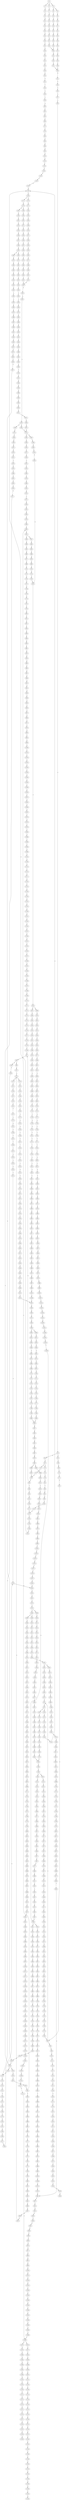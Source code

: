 strict digraph  {
	S0 -> S1 [ label = A ];
	S0 -> S2 [ label = T ];
	S0 -> S3 [ label = C ];
	S1 -> S4 [ label = C ];
	S2 -> S5 [ label = G ];
	S2 -> S6 [ label = C ];
	S3 -> S7 [ label = C ];
	S4 -> S8 [ label = T ];
	S5 -> S9 [ label = C ];
	S6 -> S10 [ label = C ];
	S7 -> S11 [ label = C ];
	S8 -> S12 [ label = G ];
	S9 -> S13 [ label = A ];
	S10 -> S14 [ label = A ];
	S11 -> S15 [ label = A ];
	S12 -> S16 [ label = G ];
	S13 -> S17 [ label = C ];
	S14 -> S18 [ label = G ];
	S15 -> S19 [ label = G ];
	S16 -> S20 [ label = T ];
	S17 -> S21 [ label = T ];
	S18 -> S22 [ label = T ];
	S19 -> S23 [ label = T ];
	S20 -> S24 [ label = G ];
	S21 -> S25 [ label = G ];
	S22 -> S26 [ label = G ];
	S23 -> S27 [ label = G ];
	S24 -> S28 [ label = C ];
	S25 -> S29 [ label = G ];
	S26 -> S30 [ label = G ];
	S27 -> S31 [ label = G ];
	S28 -> S32 [ label = T ];
	S29 -> S33 [ label = T ];
	S30 -> S34 [ label = T ];
	S31 -> S35 [ label = T ];
	S32 -> S36 [ label = A ];
	S33 -> S37 [ label = C ];
	S34 -> S38 [ label = C ];
	S35 -> S38 [ label = C ];
	S36 -> S39 [ label = C ];
	S37 -> S40 [ label = G ];
	S38 -> S41 [ label = G ];
	S39 -> S42 [ label = T ];
	S40 -> S43 [ label = T ];
	S41 -> S44 [ label = T ];
	S42 -> S45 [ label = G ];
	S43 -> S46 [ label = C ];
	S44 -> S47 [ label = C ];
	S45 -> S48 [ label = T ];
	S46 -> S49 [ label = C ];
	S47 -> S49 [ label = C ];
	S48 -> S50 [ label = A ];
	S49 -> S51 [ label = G ];
	S50 -> S52 [ label = A ];
	S51 -> S53 [ label = T ];
	S52 -> S54 [ label = C ];
	S53 -> S55 [ label = C ];
	S54 -> S56 [ label = A ];
	S55 -> S57 [ label = A ];
	S56 -> S58 [ label = C ];
	S57 -> S59 [ label = C ];
	S58 -> S60 [ label = A ];
	S59 -> S61 [ label = C ];
	S60 -> S62 [ label = C ];
	S61 -> S63 [ label = C ];
	S61 -> S64 [ label = G ];
	S62 -> S65 [ label = G ];
	S63 -> S66 [ label = T ];
	S64 -> S67 [ label = A ];
	S65 -> S68 [ label = C ];
	S66 -> S69 [ label = G ];
	S67 -> S70 [ label = A ];
	S67 -> S71 [ label = G ];
	S68 -> S72 [ label = T ];
	S69 -> S73 [ label = T ];
	S70 -> S74 [ label = T ];
	S71 -> S75 [ label = T ];
	S72 -> S76 [ label = C ];
	S73 -> S77 [ label = C ];
	S74 -> S78 [ label = C ];
	S75 -> S79 [ label = C ];
	S76 -> S80 [ label = C ];
	S77 -> S81 [ label = C ];
	S78 -> S82 [ label = C ];
	S79 -> S83 [ label = C ];
	S80 -> S84 [ label = T ];
	S81 -> S85 [ label = T ];
	S82 -> S86 [ label = T ];
	S83 -> S87 [ label = A ];
	S83 -> S88 [ label = T ];
	S84 -> S89 [ label = A ];
	S85 -> S90 [ label = A ];
	S85 -> S91 [ label = T ];
	S86 -> S92 [ label = C ];
	S87 -> S93 [ label = G ];
	S88 -> S94 [ label = C ];
	S89 -> S95 [ label = G ];
	S90 -> S96 [ label = C ];
	S91 -> S97 [ label = G ];
	S92 -> S98 [ label = G ];
	S93 -> S99 [ label = T ];
	S93 -> S100 [ label = C ];
	S94 -> S101 [ label = G ];
	S95 -> S102 [ label = A ];
	S96 -> S103 [ label = T ];
	S97 -> S104 [ label = A ];
	S97 -> S105 [ label = T ];
	S98 -> S106 [ label = A ];
	S99 -> S107 [ label = A ];
	S100 -> S108 [ label = T ];
	S101 -> S109 [ label = A ];
	S102 -> S110 [ label = A ];
	S103 -> S111 [ label = A ];
	S104 -> S112 [ label = A ];
	S105 -> S113 [ label = A ];
	S106 -> S114 [ label = A ];
	S107 -> S115 [ label = G ];
	S108 -> S116 [ label = T ];
	S109 -> S117 [ label = A ];
	S110 -> S118 [ label = C ];
	S111 -> S119 [ label = C ];
	S112 -> S120 [ label = C ];
	S113 -> S121 [ label = G ];
	S114 -> S122 [ label = C ];
	S115 -> S123 [ label = G ];
	S115 -> S124 [ label = C ];
	S116 -> S125 [ label = C ];
	S117 -> S122 [ label = C ];
	S118 -> S126 [ label = T ];
	S119 -> S127 [ label = C ];
	S120 -> S128 [ label = T ];
	S121 -> S129 [ label = G ];
	S122 -> S130 [ label = T ];
	S123 -> S131 [ label = G ];
	S124 -> S132 [ label = T ];
	S125 -> S133 [ label = A ];
	S126 -> S134 [ label = T ];
	S127 -> S135 [ label = A ];
	S128 -> S136 [ label = T ];
	S129 -> S137 [ label = A ];
	S130 -> S138 [ label = T ];
	S131 -> S139 [ label = T ];
	S132 -> S140 [ label = C ];
	S133 -> S141 [ label = C ];
	S134 -> S142 [ label = C ];
	S135 -> S143 [ label = G ];
	S136 -> S144 [ label = C ];
	S137 -> S145 [ label = G ];
	S138 -> S146 [ label = C ];
	S139 -> S147 [ label = C ];
	S140 -> S148 [ label = C ];
	S141 -> S149 [ label = G ];
	S142 -> S150 [ label = A ];
	S143 -> S151 [ label = G ];
	S144 -> S152 [ label = A ];
	S145 -> S153 [ label = A ];
	S146 -> S154 [ label = A ];
	S147 -> S155 [ label = A ];
	S148 -> S156 [ label = A ];
	S149 -> S157 [ label = C ];
	S150 -> S158 [ label = A ];
	S151 -> S159 [ label = A ];
	S152 -> S158 [ label = A ];
	S153 -> S160 [ label = G ];
	S154 -> S158 [ label = A ];
	S155 -> S161 [ label = C ];
	S156 -> S162 [ label = C ];
	S157 -> S163 [ label = C ];
	S158 -> S164 [ label = C ];
	S159 -> S165 [ label = G ];
	S160 -> S166 [ label = G ];
	S161 -> S167 [ label = T ];
	S162 -> S168 [ label = C ];
	S163 -> S169 [ label = C ];
	S164 -> S170 [ label = C ];
	S164 -> S171 [ label = T ];
	S165 -> S172 [ label = A ];
	S166 -> S173 [ label = T ];
	S167 -> S174 [ label = C ];
	S168 -> S175 [ label = G ];
	S169 -> S176 [ label = T ];
	S170 -> S177 [ label = G ];
	S171 -> S178 [ label = G ];
	S172 -> S179 [ label = G ];
	S173 -> S180 [ label = C ];
	S174 -> S181 [ label = G ];
	S175 -> S182 [ label = G ];
	S176 -> S183 [ label = T ];
	S177 -> S184 [ label = G ];
	S178 -> S185 [ label = G ];
	S178 -> S186 [ label = C ];
	S179 -> S187 [ label = T ];
	S180 -> S188 [ label = C ];
	S181 -> S189 [ label = C ];
	S182 -> S190 [ label = A ];
	S183 -> S191 [ label = C ];
	S184 -> S192 [ label = C ];
	S185 -> S193 [ label = C ];
	S186 -> S194 [ label = C ];
	S187 -> S195 [ label = C ];
	S188 -> S196 [ label = C ];
	S189 -> S197 [ label = T ];
	S190 -> S198 [ label = C ];
	S191 -> S199 [ label = A ];
	S192 -> S200 [ label = C ];
	S193 -> S201 [ label = C ];
	S194 -> S202 [ label = C ];
	S195 -> S203 [ label = A ];
	S196 -> S204 [ label = A ];
	S196 -> S205 [ label = G ];
	S197 -> S206 [ label = T ];
	S198 -> S207 [ label = G ];
	S199 -> S208 [ label = T ];
	S200 -> S209 [ label = C ];
	S201 -> S210 [ label = C ];
	S202 -> S211 [ label = T ];
	S203 -> S212 [ label = G ];
	S204 -> S213 [ label = G ];
	S205 -> S214 [ label = G ];
	S206 -> S215 [ label = C ];
	S207 -> S216 [ label = T ];
	S208 -> S217 [ label = C ];
	S209 -> S218 [ label = A ];
	S210 -> S219 [ label = A ];
	S211 -> S220 [ label = A ];
	S212 -> S221 [ label = G ];
	S213 -> S222 [ label = A ];
	S214 -> S223 [ label = A ];
	S215 -> S224 [ label = A ];
	S216 -> S225 [ label = C ];
	S217 -> S226 [ label = C ];
	S218 -> S227 [ label = G ];
	S219 -> S228 [ label = G ];
	S220 -> S229 [ label = G ];
	S221 -> S230 [ label = A ];
	S222 -> S231 [ label = G ];
	S223 -> S232 [ label = G ];
	S224 -> S233 [ label = T ];
	S225 -> S234 [ label = G ];
	S226 -> S235 [ label = A ];
	S227 -> S236 [ label = T ];
	S228 -> S237 [ label = G ];
	S229 -> S238 [ label = G ];
	S230 -> S239 [ label = C ];
	S231 -> S240 [ label = C ];
	S232 -> S241 [ label = G ];
	S233 -> S242 [ label = C ];
	S234 -> S243 [ label = T ];
	S235 -> S244 [ label = G ];
	S236 -> S245 [ label = T ];
	S237 -> S246 [ label = T ];
	S238 -> S247 [ label = T ];
	S239 -> S248 [ label = C ];
	S240 -> S249 [ label = C ];
	S241 -> S250 [ label = C ];
	S242 -> S251 [ label = C ];
	S243 -> S252 [ label = G ];
	S244 -> S253 [ label = A ];
	S245 -> S254 [ label = G ];
	S246 -> S255 [ label = G ];
	S247 -> S256 [ label = G ];
	S248 -> S257 [ label = A ];
	S249 -> S258 [ label = A ];
	S250 -> S259 [ label = G ];
	S251 -> S235 [ label = A ];
	S252 -> S260 [ label = A ];
	S253 -> S261 [ label = A ];
	S254 -> S262 [ label = T ];
	S255 -> S263 [ label = C ];
	S255 -> S264 [ label = G ];
	S256 -> S265 [ label = T ];
	S257 -> S266 [ label = G ];
	S258 -> S267 [ label = C ];
	S259 -> S268 [ label = T ];
	S260 -> S269 [ label = C ];
	S261 -> S270 [ label = C ];
	S262 -> S271 [ label = G ];
	S263 -> S272 [ label = G ];
	S264 -> S273 [ label = G ];
	S265 -> S274 [ label = G ];
	S266 -> S275 [ label = T ];
	S267 -> S276 [ label = G ];
	S268 -> S277 [ label = G ];
	S269 -> S278 [ label = C ];
	S270 -> S279 [ label = C ];
	S271 -> S280 [ label = C ];
	S272 -> S281 [ label = C ];
	S273 -> S282 [ label = C ];
	S274 -> S283 [ label = C ];
	S275 -> S284 [ label = C ];
	S276 -> S285 [ label = G ];
	S277 -> S286 [ label = G ];
	S278 -> S287 [ label = G ];
	S279 -> S288 [ label = A ];
	S279 -> S289 [ label = G ];
	S280 -> S290 [ label = G ];
	S281 -> S291 [ label = G ];
	S282 -> S292 [ label = T ];
	S283 -> S293 [ label = G ];
	S284 -> S294 [ label = T ];
	S285 -> S295 [ label = T ];
	S286 -> S296 [ label = T ];
	S287 -> S297 [ label = G ];
	S288 -> S298 [ label = G ];
	S288 -> S299 [ label = C ];
	S289 -> S300 [ label = G ];
	S290 -> S301 [ label = T ];
	S291 -> S302 [ label = T ];
	S292 -> S303 [ label = T ];
	S293 -> S304 [ label = T ];
	S294 -> S305 [ label = C ];
	S295 -> S306 [ label = T ];
	S296 -> S307 [ label = A ];
	S297 -> S308 [ label = T ];
	S298 -> S309 [ label = A ];
	S299 -> S310 [ label = C ];
	S300 -> S311 [ label = A ];
	S301 -> S312 [ label = C ];
	S302 -> S313 [ label = C ];
	S303 -> S314 [ label = C ];
	S304 -> S315 [ label = C ];
	S305 -> S316 [ label = T ];
	S306 -> S317 [ label = A ];
	S307 -> S318 [ label = T ];
	S308 -> S319 [ label = C ];
	S309 -> S320 [ label = C ];
	S310 -> S321 [ label = A ];
	S311 -> S322 [ label = C ];
	S312 -> S323 [ label = G ];
	S313 -> S324 [ label = G ];
	S314 -> S325 [ label = G ];
	S315 -> S323 [ label = G ];
	S316 -> S326 [ label = G ];
	S317 -> S327 [ label = C ];
	S318 -> S328 [ label = G ];
	S319 -> S329 [ label = G ];
	S320 -> S330 [ label = T ];
	S321 -> S331 [ label = C ];
	S322 -> S332 [ label = G ];
	S323 -> S333 [ label = A ];
	S324 -> S334 [ label = T ];
	S325 -> S335 [ label = A ];
	S326 -> S336 [ label = T ];
	S327 -> S337 [ label = T ];
	S328 -> S338 [ label = A ];
	S329 -> S339 [ label = C ];
	S330 -> S340 [ label = C ];
	S331 -> S341 [ label = C ];
	S332 -> S342 [ label = C ];
	S333 -> S343 [ label = A ];
	S334 -> S344 [ label = G ];
	S335 -> S345 [ label = A ];
	S336 -> S346 [ label = A ];
	S337 -> S347 [ label = G ];
	S338 -> S348 [ label = G ];
	S339 -> S349 [ label = G ];
	S340 -> S350 [ label = C ];
	S341 -> S351 [ label = C ];
	S342 -> S352 [ label = C ];
	S343 -> S353 [ label = C ];
	S344 -> S354 [ label = C ];
	S345 -> S355 [ label = C ];
	S347 -> S356 [ label = C ];
	S348 -> S357 [ label = C ];
	S349 -> S358 [ label = T ];
	S350 -> S359 [ label = C ];
	S351 -> S360 [ label = C ];
	S352 -> S361 [ label = C ];
	S353 -> S362 [ label = C ];
	S353 -> S363 [ label = A ];
	S354 -> S364 [ label = A ];
	S355 -> S365 [ label = A ];
	S356 -> S366 [ label = A ];
	S357 -> S367 [ label = G ];
	S358 -> S368 [ label = A ];
	S359 -> S369 [ label = A ];
	S360 -> S370 [ label = T ];
	S361 -> S371 [ label = A ];
	S362 -> S372 [ label = T ];
	S363 -> S373 [ label = C ];
	S364 -> S374 [ label = T ];
	S365 -> S375 [ label = C ];
	S366 -> S376 [ label = G ];
	S367 -> S377 [ label = G ];
	S368 -> S378 [ label = G ];
	S369 -> S379 [ label = T ];
	S370 -> S380 [ label = T ];
	S371 -> S381 [ label = T ];
	S372 -> S382 [ label = T ];
	S372 -> S383 [ label = G ];
	S373 -> S384 [ label = C ];
	S374 -> S385 [ label = C ];
	S375 -> S386 [ label = G ];
	S376 -> S387 [ label = A ];
	S377 -> S388 [ label = T ];
	S378 -> S389 [ label = C ];
	S379 -> S390 [ label = C ];
	S380 -> S391 [ label = C ];
	S381 -> S392 [ label = C ];
	S382 -> S393 [ label = C ];
	S383 -> S394 [ label = T ];
	S384 -> S395 [ label = C ];
	S385 -> S396 [ label = C ];
	S386 -> S397 [ label = C ];
	S387 -> S398 [ label = C ];
	S388 -> S399 [ label = C ];
	S389 -> S400 [ label = C ];
	S390 -> S401 [ label = T ];
	S391 -> S402 [ label = C ];
	S391 -> S403 [ label = G ];
	S392 -> S404 [ label = G ];
	S393 -> S405 [ label = G ];
	S394 -> S406 [ label = C ];
	S395 -> S407 [ label = G ];
	S396 -> S408 [ label = G ];
	S397 -> S409 [ label = G ];
	S398 -> S410 [ label = G ];
	S399 -> S411 [ label = G ];
	S400 -> S412 [ label = G ];
	S401 -> S413 [ label = G ];
	S402 -> S414 [ label = T ];
	S403 -> S415 [ label = A ];
	S404 -> S416 [ label = T ];
	S405 -> S417 [ label = T ];
	S406 -> S418 [ label = G ];
	S407 -> S419 [ label = T ];
	S408 -> S420 [ label = C ];
	S409 -> S421 [ label = C ];
	S410 -> S422 [ label = G ];
	S411 -> S423 [ label = C ];
	S412 -> S424 [ label = C ];
	S413 -> S425 [ label = C ];
	S414 -> S426 [ label = G ];
	S415 -> S427 [ label = T ];
	S416 -> S428 [ label = C ];
	S417 -> S429 [ label = A ];
	S418 -> S430 [ label = C ];
	S419 -> S431 [ label = A ];
	S420 -> S432 [ label = A ];
	S421 -> S433 [ label = A ];
	S422 -> S434 [ label = A ];
	S423 -> S435 [ label = A ];
	S424 -> S436 [ label = T ];
	S425 -> S437 [ label = C ];
	S426 -> S438 [ label = T ];
	S427 -> S439 [ label = C ];
	S428 -> S440 [ label = C ];
	S429 -> S441 [ label = C ];
	S430 -> S442 [ label = G ];
	S431 -> S443 [ label = C ];
	S432 -> S444 [ label = C ];
	S433 -> S445 [ label = C ];
	S434 -> S446 [ label = C ];
	S435 -> S447 [ label = C ];
	S436 -> S448 [ label = G ];
	S437 -> S449 [ label = A ];
	S438 -> S450 [ label = C ];
	S439 -> S451 [ label = G ];
	S440 -> S452 [ label = T ];
	S441 -> S453 [ label = T ];
	S442 -> S454 [ label = C ];
	S443 -> S455 [ label = G ];
	S444 -> S456 [ label = G ];
	S445 -> S457 [ label = G ];
	S446 -> S458 [ label = A ];
	S447 -> S459 [ label = G ];
	S448 -> S460 [ label = G ];
	S449 -> S461 [ label = G ];
	S450 -> S462 [ label = C ];
	S451 -> S463 [ label = T ];
	S452 -> S464 [ label = C ];
	S453 -> S465 [ label = T ];
	S454 -> S466 [ label = G ];
	S454 -> S467 [ label = A ];
	S455 -> S468 [ label = T ];
	S456 -> S469 [ label = T ];
	S457 -> S470 [ label = T ];
	S458 -> S471 [ label = C ];
	S459 -> S472 [ label = C ];
	S460 -> S473 [ label = A ];
	S461 -> S474 [ label = T ];
	S462 -> S475 [ label = T ];
	S463 -> S476 [ label = T ];
	S464 -> S477 [ label = T ];
	S465 -> S478 [ label = C ];
	S466 -> S479 [ label = A ];
	S467 -> S480 [ label = A ];
	S468 -> S481 [ label = C ];
	S469 -> S482 [ label = C ];
	S470 -> S483 [ label = C ];
	S471 -> S484 [ label = A ];
	S472 -> S485 [ label = G ];
	S473 -> S486 [ label = A ];
	S474 -> S487 [ label = C ];
	S475 -> S91 [ label = T ];
	S476 -> S488 [ label = T ];
	S477 -> S489 [ label = T ];
	S478 -> S490 [ label = A ];
	S479 -> S491 [ label = G ];
	S480 -> S492 [ label = C ];
	S481 -> S493 [ label = C ];
	S482 -> S494 [ label = G ];
	S483 -> S495 [ label = C ];
	S484 -> S496 [ label = C ];
	S485 -> S497 [ label = C ];
	S486 -> S498 [ label = G ];
	S487 -> S499 [ label = G ];
	S488 -> S500 [ label = G ];
	S489 -> S501 [ label = C ];
	S490 -> S502 [ label = A ];
	S491 -> S503 [ label = C ];
	S492 -> S504 [ label = C ];
	S493 -> S505 [ label = A ];
	S494 -> S506 [ label = A ];
	S495 -> S507 [ label = A ];
	S496 -> S508 [ label = C ];
	S497 -> S509 [ label = G ];
	S498 -> S510 [ label = A ];
	S499 -> S511 [ label = T ];
	S500 -> S512 [ label = T ];
	S501 -> S513 [ label = T ];
	S502 -> S514 [ label = G ];
	S503 -> S515 [ label = A ];
	S504 -> S516 [ label = C ];
	S505 -> S517 [ label = G ];
	S506 -> S518 [ label = G ];
	S507 -> S519 [ label = G ];
	S508 -> S520 [ label = T ];
	S509 -> S521 [ label = C ];
	S509 -> S522 [ label = G ];
	S510 -> S523 [ label = A ];
	S511 -> S524 [ label = A ];
	S512 -> S525 [ label = A ];
	S513 -> S526 [ label = C ];
	S514 -> S527 [ label = C ];
	S515 -> S528 [ label = G ];
	S516 -> S529 [ label = G ];
	S517 -> S530 [ label = C ];
	S518 -> S531 [ label = C ];
	S519 -> S530 [ label = C ];
	S520 -> S532 [ label = C ];
	S521 -> S533 [ label = G ];
	S522 -> S534 [ label = C ];
	S523 -> S535 [ label = C ];
	S524 -> S536 [ label = A ];
	S525 -> S537 [ label = G ];
	S526 -> S538 [ label = G ];
	S527 -> S539 [ label = G ];
	S528 -> S540 [ label = T ];
	S529 -> S541 [ label = T ];
	S530 -> S542 [ label = T ];
	S530 -> S543 [ label = G ];
	S531 -> S544 [ label = G ];
	S532 -> S545 [ label = T ];
	S533 -> S546 [ label = T ];
	S534 -> S547 [ label = T ];
	S535 -> S548 [ label = G ];
	S536 -> S549 [ label = G ];
	S537 -> S550 [ label = G ];
	S538 -> S551 [ label = G ];
	S539 -> S552 [ label = A ];
	S540 -> S553 [ label = G ];
	S541 -> S554 [ label = A ];
	S542 -> S116 [ label = T ];
	S543 -> S555 [ label = A ];
	S544 -> S556 [ label = A ];
	S545 -> S557 [ label = A ];
	S546 -> S558 [ label = C ];
	S547 -> S559 [ label = G ];
	S548 -> S560 [ label = G ];
	S549 -> S561 [ label = A ];
	S550 -> S562 [ label = A ];
	S551 -> S563 [ label = A ];
	S552 -> S564 [ label = G ];
	S553 -> S565 [ label = C ];
	S554 -> S566 [ label = C ];
	S555 -> S567 [ label = G ];
	S556 -> S568 [ label = G ];
	S557 -> S569 [ label = G ];
	S558 -> S570 [ label = G ];
	S559 -> S571 [ label = G ];
	S560 -> S572 [ label = C ];
	S561 -> S573 [ label = C ];
	S562 -> S574 [ label = A ];
	S563 -> S575 [ label = G ];
	S564 -> S576 [ label = T ];
	S565 -> S577 [ label = A ];
	S566 -> S578 [ label = A ];
	S567 -> S579 [ label = T ];
	S568 -> S580 [ label = T ];
	S569 -> S581 [ label = A ];
	S570 -> S582 [ label = A ];
	S571 -> S583 [ label = A ];
	S572 -> S584 [ label = A ];
	S573 -> S585 [ label = G ];
	S574 -> S586 [ label = A ];
	S575 -> S587 [ label = A ];
	S576 -> S588 [ label = C ];
	S577 -> S589 [ label = A ];
	S578 -> S590 [ label = G ];
	S579 -> S591 [ label = C ];
	S580 -> S592 [ label = C ];
	S581 -> S593 [ label = A ];
	S582 -> S594 [ label = C ];
	S583 -> S595 [ label = A ];
	S584 -> S596 [ label = C ];
	S585 -> S597 [ label = G ];
	S586 -> S598 [ label = G ];
	S587 -> S599 [ label = G ];
	S588 -> S600 [ label = C ];
	S589 -> S601 [ label = C ];
	S590 -> S602 [ label = C ];
	S591 -> S600 [ label = C ];
	S591 -> S603 [ label = T ];
	S592 -> S604 [ label = G ];
	S593 -> S605 [ label = C ];
	S594 -> S606 [ label = G ];
	S595 -> S607 [ label = T ];
	S596 -> S608 [ label = C ];
	S596 -> S609 [ label = T ];
	S597 -> S610 [ label = C ];
	S598 -> S611 [ label = G ];
	S599 -> S612 [ label = G ];
	S600 -> S613 [ label = C ];
	S601 -> S614 [ label = A ];
	S602 -> S615 [ label = A ];
	S603 -> S616 [ label = C ];
	S604 -> S617 [ label = A ];
	S605 -> S618 [ label = G ];
	S606 -> S619 [ label = C ];
	S607 -> S620 [ label = G ];
	S608 -> S621 [ label = G ];
	S609 -> S622 [ label = G ];
	S610 -> S623 [ label = T ];
	S611 -> S624 [ label = T ];
	S612 -> S625 [ label = T ];
	S613 -> S626 [ label = T ];
	S613 -> S627 [ label = G ];
	S614 -> S628 [ label = G ];
	S615 -> S629 [ label = G ];
	S616 -> S630 [ label = G ];
	S617 -> S631 [ label = A ];
	S618 -> S632 [ label = A ];
	S619 -> S633 [ label = G ];
	S620 -> S634 [ label = G ];
	S621 -> S635 [ label = G ];
	S622 -> S636 [ label = G ];
	S623 -> S637 [ label = C ];
	S624 -> S638 [ label = C ];
	S625 -> S180 [ label = C ];
	S626 -> S639 [ label = C ];
	S627 -> S640 [ label = C ];
	S628 -> S641 [ label = C ];
	S629 -> S642 [ label = G ];
	S630 -> S643 [ label = T ];
	S631 -> S644 [ label = C ];
	S632 -> S645 [ label = G ];
	S633 -> S646 [ label = C ];
	S634 -> S647 [ label = G ];
	S635 -> S648 [ label = G ];
	S636 -> S649 [ label = G ];
	S637 -> S650 [ label = T ];
	S638 -> S651 [ label = C ];
	S639 -> S652 [ label = C ];
	S640 -> S653 [ label = C ];
	S641 -> S654 [ label = T ];
	S642 -> S655 [ label = T ];
	S643 -> S656 [ label = C ];
	S644 -> S657 [ label = C ];
	S645 -> S658 [ label = G ];
	S646 -> S659 [ label = C ];
	S647 -> S660 [ label = G ];
	S648 -> S661 [ label = A ];
	S649 -> S662 [ label = A ];
	S650 -> S663 [ label = C ];
	S651 -> S664 [ label = C ];
	S652 -> S665 [ label = G ];
	S653 -> S666 [ label = T ];
	S654 -> S667 [ label = A ];
	S655 -> S668 [ label = G ];
	S656 -> S669 [ label = T ];
	S657 -> S372 [ label = T ];
	S658 -> S670 [ label = T ];
	S659 -> S671 [ label = T ];
	S660 -> S672 [ label = T ];
	S661 -> S673 [ label = A ];
	S662 -> S674 [ label = A ];
	S663 -> S675 [ label = G ];
	S664 -> S676 [ label = G ];
	S665 -> S677 [ label = G ];
	S666 -> S678 [ label = G ];
	S667 -> S679 [ label = C ];
	S668 -> S680 [ label = C ];
	S669 -> S681 [ label = G ];
	S670 -> S682 [ label = G ];
	S671 -> S683 [ label = C ];
	S672 -> S684 [ label = C ];
	S673 -> S685 [ label = T ];
	S674 -> S686 [ label = C ];
	S675 -> S687 [ label = A ];
	S676 -> S688 [ label = A ];
	S677 -> S689 [ label = T ];
	S678 -> S690 [ label = T ];
	S679 -> S691 [ label = G ];
	S680 -> S692 [ label = A ];
	S681 -> S693 [ label = T ];
	S682 -> S694 [ label = T ];
	S683 -> S695 [ label = G ];
	S684 -> S696 [ label = C ];
	S685 -> S697 [ label = T ];
	S686 -> S698 [ label = T ];
	S687 -> S699 [ label = A ];
	S688 -> S700 [ label = A ];
	S689 -> S701 [ label = C ];
	S690 -> S702 [ label = C ];
	S691 -> S703 [ label = A ];
	S692 -> S704 [ label = C ];
	S693 -> S705 [ label = T ];
	S694 -> S706 [ label = C ];
	S695 -> S707 [ label = G ];
	S696 -> S708 [ label = G ];
	S697 -> S709 [ label = G ];
	S698 -> S710 [ label = G ];
	S699 -> S711 [ label = G ];
	S700 -> S712 [ label = G ];
	S701 -> S713 [ label = T ];
	S702 -> S714 [ label = G ];
	S703 -> S715 [ label = G ];
	S704 -> S716 [ label = G ];
	S705 -> S717 [ label = C ];
	S706 -> S718 [ label = C ];
	S707 -> S719 [ label = G ];
	S708 -> S720 [ label = C ];
	S709 -> S721 [ label = A ];
	S710 -> S722 [ label = G ];
	S711 -> S723 [ label = T ];
	S712 -> S724 [ label = T ];
	S713 -> S725 [ label = G ];
	S714 -> S726 [ label = C ];
	S715 -> S727 [ label = A ];
	S716 -> S728 [ label = C ];
	S717 -> S729 [ label = C ];
	S718 -> S730 [ label = C ];
	S719 -> S731 [ label = C ];
	S720 -> S732 [ label = C ];
	S721 -> S733 [ label = A ];
	S722 -> S734 [ label = A ];
	S723 -> S735 [ label = C ];
	S724 -> S736 [ label = C ];
	S725 -> S737 [ label = G ];
	S726 -> S442 [ label = G ];
	S727 -> S738 [ label = A ];
	S728 -> S739 [ label = G ];
	S729 -> S740 [ label = G ];
	S730 -> S741 [ label = T ];
	S731 -> S742 [ label = T ];
	S732 -> S743 [ label = G ];
	S733 -> S744 [ label = C ];
	S734 -> S745 [ label = C ];
	S735 -> S746 [ label = G ];
	S736 -> S747 [ label = G ];
	S737 -> S748 [ label = A ];
	S738 -> S749 [ label = C ];
	S739 -> S750 [ label = G ];
	S740 -> S751 [ label = T ];
	S741 -> S752 [ label = G ];
	S742 -> S753 [ label = C ];
	S743 -> S754 [ label = G ];
	S744 -> S755 [ label = C ];
	S745 -> S756 [ label = C ];
	S746 -> S757 [ label = C ];
	S747 -> S758 [ label = A ];
	S748 -> S759 [ label = G ];
	S749 -> S760 [ label = T ];
	S750 -> S761 [ label = T ];
	S751 -> S762 [ label = G ];
	S752 -> S763 [ label = T ];
	S753 -> S764 [ label = A ];
	S754 -> S765 [ label = A ];
	S755 -> S766 [ label = C ];
	S756 -> S767 [ label = C ];
	S757 -> S768 [ label = G ];
	S758 -> S769 [ label = G ];
	S759 -> S770 [ label = G ];
	S760 -> S771 [ label = G ];
	S761 -> S772 [ label = G ];
	S762 -> S773 [ label = G ];
	S763 -> S774 [ label = C ];
	S764 -> S775 [ label = C ];
	S765 -> S776 [ label = A ];
	S766 -> S777 [ label = G ];
	S767 -> S778 [ label = G ];
	S768 -> S779 [ label = G ];
	S769 -> S780 [ label = G ];
	S770 -> S781 [ label = G ];
	S771 -> S782 [ label = G ];
	S772 -> S783 [ label = C ];
	S773 -> S784 [ label = C ];
	S774 -> S785 [ label = C ];
	S775 -> S786 [ label = G ];
	S776 -> S787 [ label = C ];
	S777 -> S788 [ label = T ];
	S778 -> S789 [ label = T ];
	S779 -> S790 [ label = C ];
	S780 -> S791 [ label = T ];
	S781 -> S792 [ label = T ];
	S782 -> S793 [ label = C ];
	S783 -> S794 [ label = C ];
	S784 -> S795 [ label = C ];
	S785 -> S85 [ label = T ];
	S786 -> S796 [ label = T ];
	S787 -> S797 [ label = T ];
	S788 -> S798 [ label = C ];
	S789 -> S799 [ label = C ];
	S790 -> S800 [ label = T ];
	S791 -> S801 [ label = A ];
	S792 -> S802 [ label = G ];
	S793 -> S803 [ label = G ];
	S794 -> S804 [ label = G ];
	S795 -> S805 [ label = C ];
	S796 -> S806 [ label = C ];
	S797 -> S807 [ label = G ];
	S798 -> S808 [ label = T ];
	S799 -> S809 [ label = T ];
	S800 -> S810 [ label = A ];
	S801 -> S811 [ label = T ];
	S802 -> S812 [ label = T ];
	S803 -> S813 [ label = C ];
	S804 -> S814 [ label = C ];
	S805 -> S815 [ label = G ];
	S806 -> S816 [ label = C ];
	S807 -> S817 [ label = C ];
	S808 -> S818 [ label = C ];
	S809 -> S818 [ label = C ];
	S810 -> S819 [ label = T ];
	S811 -> S820 [ label = A ];
	S812 -> S821 [ label = T ];
	S813 -> S822 [ label = A ];
	S814 -> S823 [ label = A ];
	S815 -> S824 [ label = T ];
	S816 -> S825 [ label = A ];
	S817 -> S826 [ label = A ];
	S818 -> S827 [ label = G ];
	S819 -> S828 [ label = A ];
	S820 -> S829 [ label = A ];
	S821 -> S830 [ label = C ];
	S822 -> S831 [ label = G ];
	S823 -> S832 [ label = A ];
	S824 -> S833 [ label = C ];
	S825 -> S519 [ label = G ];
	S826 -> S834 [ label = A ];
	S827 -> S835 [ label = G ];
	S828 -> S836 [ label = G ];
	S829 -> S837 [ label = G ];
	S830 -> S838 [ label = C ];
	S831 -> S839 [ label = C ];
	S832 -> S840 [ label = C ];
	S833 -> S841 [ label = C ];
	S834 -> S842 [ label = C ];
	S835 -> S843 [ label = C ];
	S836 -> S844 [ label = T ];
	S837 -> S845 [ label = T ];
	S838 -> S846 [ label = A ];
	S839 -> S847 [ label = G ];
	S840 -> S848 [ label = C ];
	S841 -> S849 [ label = A ];
	S842 -> S850 [ label = C ];
	S843 -> S851 [ label = A ];
	S844 -> S852 [ label = A ];
	S845 -> S853 [ label = C ];
	S846 -> S854 [ label = G ];
	S847 -> S855 [ label = G ];
	S848 -> S856 [ label = A ];
	S849 -> S857 [ label = G ];
	S850 -> S858 [ label = A ];
	S851 -> S859 [ label = C ];
	S852 -> S860 [ label = G ];
	S853 -> S861 [ label = G ];
	S854 -> S862 [ label = C ];
	S855 -> S863 [ label = G ];
	S856 -> S864 [ label = G ];
	S857 -> S865 [ label = T ];
	S858 -> S866 [ label = G ];
	S859 -> S867 [ label = C ];
	S860 -> S868 [ label = C ];
	S861 -> S869 [ label = T ];
	S862 -> S870 [ label = A ];
	S863 -> S871 [ label = T ];
	S864 -> S872 [ label = T ];
	S865 -> S873 [ label = A ];
	S866 -> S874 [ label = A ];
	S867 -> S875 [ label = G ];
	S868 -> S876 [ label = C ];
	S869 -> S877 [ label = G ];
	S870 -> S878 [ label = G ];
	S871 -> S879 [ label = G ];
	S872 -> S880 [ label = C ];
	S873 -> S115 [ label = G ];
	S874 -> S881 [ label = A ];
	S875 -> S882 [ label = A ];
	S876 -> S883 [ label = G ];
	S877 -> S884 [ label = G ];
	S878 -> S885 [ label = A ];
	S879 -> S886 [ label = C ];
	S880 -> S887 [ label = G ];
	S881 -> S888 [ label = C ];
	S882 -> S889 [ label = G ];
	S882 -> S890 [ label = A ];
	S883 -> S891 [ label = A ];
	S884 -> S892 [ label = T ];
	S885 -> S893 [ label = T ];
	S886 -> S894 [ label = C ];
	S887 -> S895 [ label = C ];
	S888 -> S896 [ label = A ];
	S889 -> S897 [ label = T ];
	S890 -> S898 [ label = T ];
	S891 -> S899 [ label = A ];
	S892 -> S900 [ label = A ];
	S893 -> S901 [ label = A ];
	S894 -> S902 [ label = G ];
	S895 -> S903 [ label = G ];
	S896 -> S904 [ label = G ];
	S897 -> S79 [ label = C ];
	S898 -> S905 [ label = G ];
	S899 -> S906 [ label = A ];
	S900 -> S907 [ label = C ];
	S901 -> S908 [ label = A ];
	S902 -> S909 [ label = C ];
	S903 -> S910 [ label = C ];
	S904 -> S911 [ label = C ];
	S905 -> S912 [ label = T ];
	S906 -> S913 [ label = C ];
	S907 -> S914 [ label = C ];
	S908 -> S915 [ label = A ];
	S909 -> S916 [ label = C ];
	S910 -> S917 [ label = A ];
	S911 -> S918 [ label = C ];
	S912 -> S919 [ label = A ];
	S913 -> S920 [ label = C ];
	S914 -> S921 [ label = G ];
	S915 -> S922 [ label = A ];
	S916 -> S923 [ label = G ];
	S917 -> S924 [ label = G ];
	S918 -> S925 [ label = G ];
	S919 -> S926 [ label = G ];
	S920 -> S927 [ label = C ];
	S921 -> S928 [ label = G ];
	S922 -> S929 [ label = A ];
	S923 -> S930 [ label = G ];
	S924 -> S931 [ label = C ];
	S925 -> S932 [ label = T ];
	S926 -> S933 [ label = T ];
	S927 -> S934 [ label = C ];
	S928 -> S935 [ label = T ];
	S929 -> S936 [ label = C ];
	S930 -> S937 [ label = T ];
	S931 -> S938 [ label = C ];
	S932 -> S939 [ label = C ];
	S933 -> S940 [ label = T ];
	S934 -> S941 [ label = G ];
	S935 -> S942 [ label = G ];
	S936 -> S943 [ label = T ];
	S937 -> S944 [ label = G ];
	S938 -> S945 [ label = G ];
	S939 -> S946 [ label = C ];
	S940 -> S947 [ label = T ];
	S941 -> S948 [ label = A ];
	S942 -> S949 [ label = G ];
	S943 -> S950 [ label = T ];
	S944 -> S951 [ label = G ];
	S945 -> S952 [ label = G ];
	S946 -> S953 [ label = T ];
	S947 -> S954 [ label = C ];
	S948 -> S955 [ label = C ];
	S949 -> S956 [ label = T ];
	S950 -> S957 [ label = T ];
	S951 -> S958 [ label = T ];
	S952 -> S959 [ label = T ];
	S953 -> S960 [ label = C ];
	S954 -> S961 [ label = A ];
	S955 -> S962 [ label = T ];
	S956 -> S963 [ label = T ];
	S957 -> S964 [ label = G ];
	S958 -> S965 [ label = G ];
	S959 -> S966 [ label = G ];
	S960 -> S967 [ label = T ];
	S961 -> S968 [ label = C ];
	S962 -> S969 [ label = A ];
	S963 -> S970 [ label = A ];
	S964 -> S971 [ label = C ];
	S965 -> S972 [ label = G ];
	S966 -> S973 [ label = G ];
	S967 -> S974 [ label = G ];
	S968 -> S975 [ label = T ];
	S969 -> S976 [ label = G ];
	S970 -> S977 [ label = G ];
	S971 -> S978 [ label = C ];
	S972 -> S979 [ label = A ];
	S973 -> S980 [ label = A ];
	S974 -> S981 [ label = T ];
	S975 -> S982 [ label = C ];
	S976 -> S983 [ label = A ];
	S977 -> S984 [ label = A ];
	S978 -> S985 [ label = G ];
	S979 -> S986 [ label = A ];
	S980 -> S987 [ label = A ];
	S981 -> S988 [ label = C ];
	S982 -> S989 [ label = C ];
	S983 -> S990 [ label = A ];
	S984 -> S991 [ label = A ];
	S985 -> S992 [ label = T ];
	S986 -> S993 [ label = C ];
	S987 -> S994 [ label = G ];
	S988 -> S995 [ label = G ];
	S989 -> S996 [ label = T ];
	S990 -> S997 [ label = T ];
	S991 -> S998 [ label = G ];
	S992 -> S999 [ label = A ];
	S993 -> S1000 [ label = C ];
	S994 -> S1001 [ label = A ];
	S995 -> S1002 [ label = T ];
	S996 -> S1003 [ label = T ];
	S997 -> S1004 [ label = C ];
	S998 -> S1005 [ label = G ];
	S999 -> S1006 [ label = G ];
	S1000 -> S1007 [ label = T ];
	S1001 -> S1008 [ label = A ];
	S1002 -> S1009 [ label = G ];
	S1003 -> S1010 [ label = T ];
	S1004 -> S1011 [ label = G ];
	S1005 -> S1012 [ label = G ];
	S1006 -> S1013 [ label = C ];
	S1007 -> S1014 [ label = C ];
	S1008 -> S535 [ label = C ];
	S1009 -> S1015 [ label = G ];
	S1010 -> S1016 [ label = C ];
	S1011 -> S1017 [ label = G ];
	S1012 -> S1018 [ label = G ];
	S1013 -> S1019 [ label = C ];
	S1014 -> S1020 [ label = G ];
	S1015 -> S1021 [ label = T ];
	S1016 -> S1022 [ label = A ];
	S1017 -> S1023 [ label = G ];
	S1018 -> S1024 [ label = G ];
	S1019 -> S1025 [ label = G ];
	S1020 -> S1026 [ label = G ];
	S1021 -> S900 [ label = A ];
	S1022 -> S1027 [ label = T ];
	S1023 -> S1028 [ label = T ];
	S1024 -> S1029 [ label = T ];
	S1025 -> S1030 [ label = G ];
	S1026 -> S1031 [ label = C ];
	S1027 -> S1032 [ label = C ];
	S1028 -> S1033 [ label = A ];
	S1029 -> S1034 [ label = C ];
	S1030 -> S1035 [ label = T ];
	S1031 -> S1036 [ label = A ];
	S1032 -> S1037 [ label = C ];
	S1033 -> S1038 [ label = T ];
	S1034 -> S1039 [ label = C ];
	S1035 -> S1040 [ label = G ];
	S1036 -> S1041 [ label = C ];
	S1037 -> S1042 [ label = A ];
	S1038 -> S1043 [ label = C ];
	S1039 -> S1044 [ label = G ];
	S1040 -> S1045 [ label = A ];
	S1041 -> S1046 [ label = G ];
	S1042 -> S244 [ label = G ];
	S1043 -> S1047 [ label = C ];
	S1044 -> S1048 [ label = T ];
	S1045 -> S1049 [ label = C ];
	S1046 -> S1050 [ label = C ];
	S1047 -> S1051 [ label = C ];
	S1048 -> S1052 [ label = C ];
	S1049 -> S1053 [ label = G ];
	S1050 -> S1054 [ label = G ];
	S1051 -> S1055 [ label = G ];
	S1052 -> S1056 [ label = G ];
	S1053 -> S1057 [ label = T ];
	S1054 -> S1058 [ label = C ];
	S1055 -> S1059 [ label = A ];
	S1056 -> S1060 [ label = G ];
	S1057 -> S1061 [ label = G ];
	S1058 -> S509 [ label = G ];
	S1059 -> S1062 [ label = A ];
	S1060 -> S1063 [ label = A ];
	S1061 -> S1064 [ label = G ];
	S1062 -> S1065 [ label = A ];
	S1063 -> S1066 [ label = A ];
	S1064 -> S1067 [ label = G ];
	S1065 -> S1068 [ label = G ];
	S1066 -> S1069 [ label = C ];
	S1067 -> S1070 [ label = T ];
	S1068 -> S1071 [ label = T ];
	S1069 -> S1072 [ label = A ];
	S1069 -> S1073 [ label = T ];
	S1070 -> S1074 [ label = A ];
	S1071 -> S1075 [ label = G ];
	S1072 -> S1076 [ label = G ];
	S1073 -> S1077 [ label = A ];
	S1074 -> S1078 [ label = C ];
	S1075 -> S1079 [ label = T ];
	S1076 -> S1080 [ label = G ];
	S1077 -> S1081 [ label = C ];
	S1078 -> S1082 [ label = T ];
	S1079 -> S1083 [ label = C ];
	S1080 -> S1084 [ label = A ];
	S1081 -> S1085 [ label = A ];
	S1082 -> S1086 [ label = A ];
	S1083 -> S1087 [ label = G ];
	S1084 -> S1088 [ label = A ];
	S1085 -> S1089 [ label = A ];
	S1086 -> S1090 [ label = T ];
	S1087 -> S1091 [ label = T ];
	S1088 -> S1092 [ label = T ];
	S1089 -> S1093 [ label = C ];
	S1090 -> S1094 [ label = T ];
	S1091 -> S1095 [ label = C ];
	S1092 -> S1096 [ label = A ];
	S1093 -> S1097 [ label = G ];
	S1094 -> S1098 [ label = G ];
	S1095 -> S1099 [ label = G ];
	S1096 -> S1100 [ label = G ];
	S1097 -> S1101 [ label = A ];
	S1098 -> S1102 [ label = G ];
	S1099 -> S1103 [ label = G ];
	S1100 -> S1104 [ label = T ];
	S1101 -> S1105 [ label = A ];
	S1102 -> S1106 [ label = A ];
	S1103 -> S1107 [ label = A ];
	S1104 -> S1108 [ label = C ];
	S1105 -> S1109 [ label = A ];
	S1106 -> S1110 [ label = A ];
	S1107 -> S1111 [ label = A ];
	S1108 -> S1112 [ label = T ];
	S1109 -> S1113 [ label = A ];
	S1110 -> S1114 [ label = C ];
	S1111 -> S1069 [ label = C ];
	S1112 -> S1115 [ label = C ];
	S1113 -> S1116 [ label = C ];
	S1114 -> S1117 [ label = G ];
	S1115 -> S1118 [ label = T ];
	S1116 -> S1119 [ label = A ];
	S1117 -> S1120 [ label = G ];
	S1118 -> S1121 [ label = C ];
	S1119 -> S1122 [ label = G ];
	S1120 -> S1123 [ label = T ];
	S1121 -> S1124 [ label = T ];
	S1122 -> S1125 [ label = A ];
	S1123 -> S1126 [ label = A ];
	S1124 -> S1127 [ label = G ];
	S1125 -> S1128 [ label = A ];
	S1126 -> S1129 [ label = C ];
	S1127 -> S1130 [ label = A ];
	S1128 -> S1131 [ label = G ];
	S1129 -> S1132 [ label = G ];
	S1130 -> S1133 [ label = G ];
	S1131 -> S1134 [ label = G ];
	S1132 -> S1135 [ label = A ];
	S1133 -> S1136 [ label = T ];
	S1134 -> S1137 [ label = G ];
	S1135 -> S1138 [ label = A ];
	S1136 -> S1139 [ label = A ];
	S1137 -> S1140 [ label = G ];
	S1138 -> S1141 [ label = G ];
	S1140 -> S1142 [ label = T ];
	S1141 -> S1143 [ label = A ];
	S1142 -> S1144 [ label = C ];
	S1143 -> S1145 [ label = A ];
	S1144 -> S1146 [ label = T ];
	S1145 -> S1147 [ label = G ];
	S1146 -> S1148 [ label = C ];
	S1147 -> S1149 [ label = T ];
	S1148 -> S1150 [ label = T ];
	S1149 -> S1151 [ label = G ];
	S1150 -> S1152 [ label = C ];
	S1151 -> S1153 [ label = T ];
	S1152 -> S1154 [ label = G ];
	S1153 -> S1155 [ label = C ];
	S1154 -> S1156 [ label = T ];
	S1155 -> S1157 [ label = C ];
	S1156 -> S1158 [ label = G ];
	S1157 -> S1159 [ label = T ];
	S1158 -> S1160 [ label = G ];
	S1159 -> S1161 [ label = G ];
	S1160 -> S1162 [ label = T ];
	S1161 -> S1163 [ label = G ];
	S1162 -> S1164 [ label = A ];
	S1163 -> S1165 [ label = C ];
	S1165 -> S1166 [ label = C ];
	S1166 -> S1167 [ label = T ];
	S1167 -> S1168 [ label = G ];
	S1168 -> S1169 [ label = G ];
	S1169 -> S1170 [ label = G ];
	S1170 -> S1171 [ label = T ];
	S1171 -> S1172 [ label = C ];
	S1172 -> S1173 [ label = C ];
	S1173 -> S1174 [ label = C ];
	S1174 -> S1175 [ label = G ];
	S1175 -> S1176 [ label = A ];
	S1176 -> S1177 [ label = G ];
	S1177 -> S1178 [ label = T ];
	S1178 -> S1179 [ label = C ];
	S1179 -> S1180 [ label = C ];
	S1180 -> S87 [ label = A ];
}
